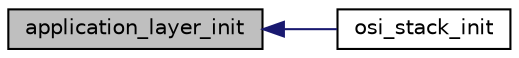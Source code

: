 digraph "application_layer_init"
{
  edge [fontname="Helvetica",fontsize="10",labelfontname="Helvetica",labelfontsize="10"];
  node [fontname="Helvetica",fontsize="10",shape=record];
  rankdir="LR";
  Node8 [label="application_layer_init",height=0.2,width=0.4,color="black", fillcolor="grey75", style="filled", fontcolor="black"];
  Node8 -> Node9 [dir="back",color="midnightblue",fontsize="10",style="solid",fontname="Helvetica"];
  Node9 [label="osi_stack_init",height=0.2,width=0.4,color="black", fillcolor="white", style="filled",URL="$osi_8h.html#aaede8908d48b81065dcf9be92e3f24c8",tooltip="Initializes the specified OSI-stack."];
}
